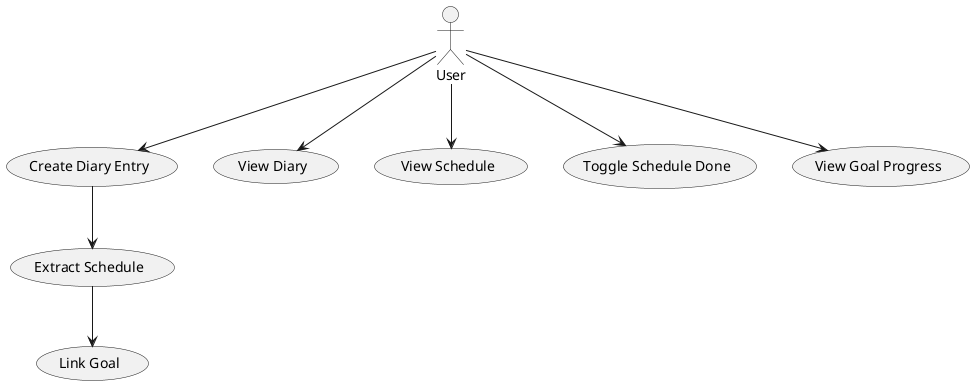 @startuml
actor User

User --> (Create Diary Entry)
(Create Diary Entry) --> (Extract Schedule)
(Extract Schedule) --> (Link Goal)
User --> (View Diary)
User --> (View Schedule)
User --> (Toggle Schedule Done)
User --> (View Goal Progress)

@enduml
